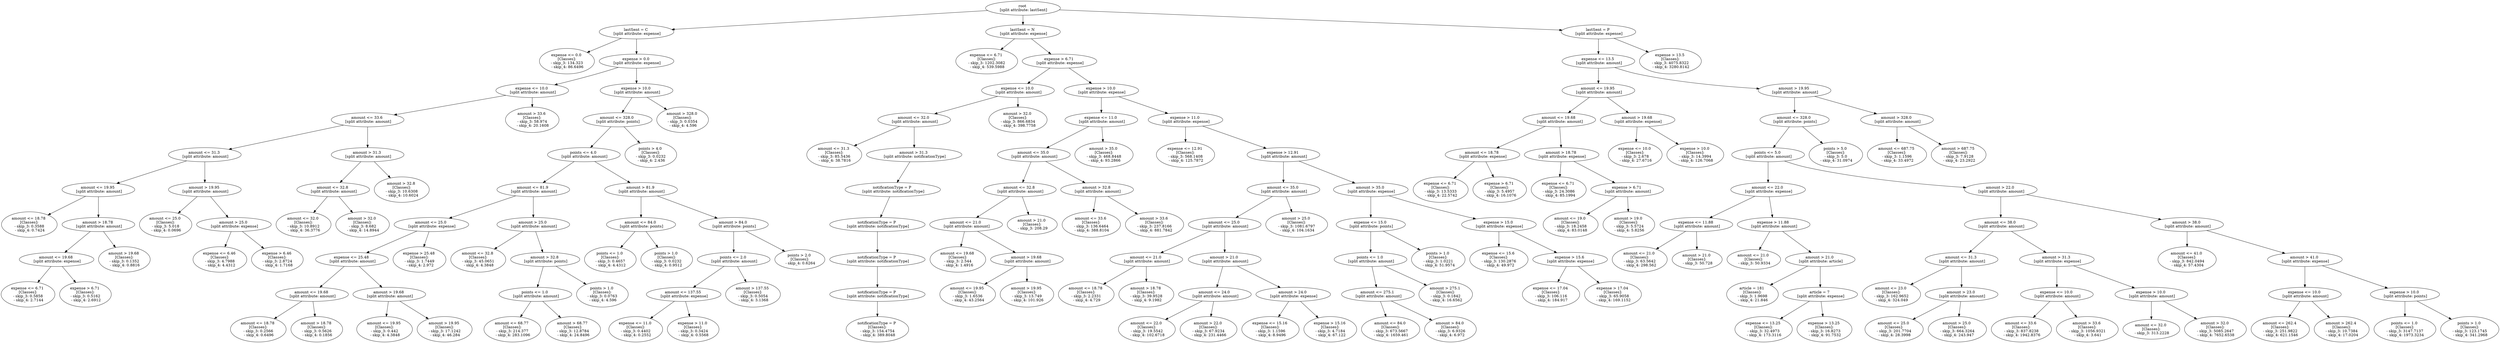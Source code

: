 // Road_Traffic_Fine_Management_Process-p_3-7
digraph "Road_Traffic_Fine_Management_Process-p_3-7" {
	"357db620-fc38-401d-b73a-53c3e7937dcf" [label="root 
 [split attribute: lastSent]"]
	"b7818ad6-c86f-4ec9-853e-c282360ce84b" [label="lastSent = C 
 [split attribute: expense]"]
	"357db620-fc38-401d-b73a-53c3e7937dcf" -> "b7818ad6-c86f-4ec9-853e-c282360ce84b"
	"a1d92dfc-eb7b-4ba2-a7a4-a1875d7f858f" [label="expense <= 0.0 
 [Classes]: 
 - skip_3: 134.323 
 - skip_4: 86.6496"]
	"b7818ad6-c86f-4ec9-853e-c282360ce84b" -> "a1d92dfc-eb7b-4ba2-a7a4-a1875d7f858f"
	"df5ddb67-1a3c-4581-9b39-efc656602d14" [label="expense > 0.0 
 [split attribute: expense]"]
	"b7818ad6-c86f-4ec9-853e-c282360ce84b" -> "df5ddb67-1a3c-4581-9b39-efc656602d14"
	"06ceb74e-a7c6-46c5-93d8-c6f63a5013a0" [label="expense <= 10.0 
 [split attribute: amount]"]
	"df5ddb67-1a3c-4581-9b39-efc656602d14" -> "06ceb74e-a7c6-46c5-93d8-c6f63a5013a0"
	"9363b866-470a-4b4e-9c05-b9d7af8120d1" [label="amount <= 33.6 
 [split attribute: amount]"]
	"06ceb74e-a7c6-46c5-93d8-c6f63a5013a0" -> "9363b866-470a-4b4e-9c05-b9d7af8120d1"
	"a37f8df0-bf3a-44bd-8879-d98a20b73a0d" [label="amount <= 31.3 
 [split attribute: amount]"]
	"9363b866-470a-4b4e-9c05-b9d7af8120d1" -> "a37f8df0-bf3a-44bd-8879-d98a20b73a0d"
	"737b20b0-ccc4-4efa-826a-e8305ccd3a8b" [label="amount <= 19.95 
 [split attribute: amount]"]
	"a37f8df0-bf3a-44bd-8879-d98a20b73a0d" -> "737b20b0-ccc4-4efa-826a-e8305ccd3a8b"
	"66922ed2-1176-4ae7-9aff-3cfedd5e39da" [label="amount <= 18.78 
 [Classes]: 
 - skip_3: 0.3588 
 - skip_4: 0.7424"]
	"737b20b0-ccc4-4efa-826a-e8305ccd3a8b" -> "66922ed2-1176-4ae7-9aff-3cfedd5e39da"
	"ccfa19ed-34c4-462e-9c13-d36b3575f14d" [label="amount > 18.78 
 [split attribute: amount]"]
	"737b20b0-ccc4-4efa-826a-e8305ccd3a8b" -> "ccfa19ed-34c4-462e-9c13-d36b3575f14d"
	"9f5faf35-a1a5-4fa7-b87a-e09ad81681db" [label="amount <= 19.68 
 [split attribute: expense]"]
	"ccfa19ed-34c4-462e-9c13-d36b3575f14d" -> "9f5faf35-a1a5-4fa7-b87a-e09ad81681db"
	"676d4252-bd4a-4712-8754-850a1e701d99" [label="expense <= 6.71 
 [Classes]: 
 - skip_3: 0.5858 
 - skip_4: 2.7144"]
	"9f5faf35-a1a5-4fa7-b87a-e09ad81681db" -> "676d4252-bd4a-4712-8754-850a1e701d99"
	"506b4f6d-1fdf-47d6-abf3-798dfcdec6dd" [label="expense > 6.71 
 [Classes]: 
 - skip_3: 0.5162 
 - skip_4: 2.6912"]
	"9f5faf35-a1a5-4fa7-b87a-e09ad81681db" -> "506b4f6d-1fdf-47d6-abf3-798dfcdec6dd"
	"7bab9bf1-a106-403d-9034-7865618cbb03" [label="amount > 19.68 
 [Classes]: 
 - skip_3: 0.1352 
 - skip_4: 0.8816"]
	"ccfa19ed-34c4-462e-9c13-d36b3575f14d" -> "7bab9bf1-a106-403d-9034-7865618cbb03"
	"e141b889-3771-4737-9855-2ebfabda81aa" [label="amount > 19.95 
 [split attribute: amount]"]
	"a37f8df0-bf3a-44bd-8879-d98a20b73a0d" -> "e141b889-3771-4737-9855-2ebfabda81aa"
	"bf557fc8-8d08-49d5-96a7-eb652a982062" [label="amount <= 25.0 
 [Classes]: 
 - skip_3: 5.018 
 - skip_4: 0.0696"]
	"e141b889-3771-4737-9855-2ebfabda81aa" -> "bf557fc8-8d08-49d5-96a7-eb652a982062"
	"6c1709d9-e1f7-469b-a06b-8c0a95107e41" [label="amount > 25.0 
 [split attribute: expense]"]
	"e141b889-3771-4737-9855-2ebfabda81aa" -> "6c1709d9-e1f7-469b-a06b-8c0a95107e41"
	"4d92b94c-53d1-4d01-a4a5-e04e88856821" [label="expense <= 6.46 
 [Classes]: 
 - skip_3: 4.7988 
 - skip_4: 4.4312"]
	"6c1709d9-e1f7-469b-a06b-8c0a95107e41" -> "4d92b94c-53d1-4d01-a4a5-e04e88856821"
	"5ddddadd-540f-404b-b6cf-069dcb8b36f2" [label="expense > 6.46 
 [Classes]: 
 - skip_3: 2.8724 
 - skip_4: 1.7168"]
	"6c1709d9-e1f7-469b-a06b-8c0a95107e41" -> "5ddddadd-540f-404b-b6cf-069dcb8b36f2"
	"dbb61502-c7de-408d-b13d-3c044ce2833d" [label="amount > 31.3 
 [split attribute: amount]"]
	"9363b866-470a-4b4e-9c05-b9d7af8120d1" -> "dbb61502-c7de-408d-b13d-3c044ce2833d"
	"8ec1058e-ebd2-49c7-94e9-a6fba3dd4745" [label="amount <= 32.8 
 [split attribute: amount]"]
	"dbb61502-c7de-408d-b13d-3c044ce2833d" -> "8ec1058e-ebd2-49c7-94e9-a6fba3dd4745"
	"d4977f55-7aac-49b3-910b-5c66b6d1614b" [label="amount <= 32.0 
 [Classes]: 
 - skip_3: 10.8912 
 - skip_4: 36.3776"]
	"8ec1058e-ebd2-49c7-94e9-a6fba3dd4745" -> "d4977f55-7aac-49b3-910b-5c66b6d1614b"
	"e84f34d3-f488-4190-8930-0d6138dcfdd7" [label="amount > 32.0 
 [Classes]: 
 - skip_3: 8.682 
 - skip_4: 14.8944"]
	"8ec1058e-ebd2-49c7-94e9-a6fba3dd4745" -> "e84f34d3-f488-4190-8930-0d6138dcfdd7"
	"6dc97480-b91d-4950-9776-2d1c8dab6e4c" [label="amount > 32.8 
 [Classes]: 
 - skip_3: 10.6308 
 - skip_4: 10.6024"]
	"dbb61502-c7de-408d-b13d-3c044ce2833d" -> "6dc97480-b91d-4950-9776-2d1c8dab6e4c"
	"20985756-0470-451d-8145-035f21ba5838" [label="amount > 33.6 
 [Classes]: 
 - skip_3: 58.974 
 - skip_4: 20.1608"]
	"06ceb74e-a7c6-46c5-93d8-c6f63a5013a0" -> "20985756-0470-451d-8145-035f21ba5838"
	"69791887-a488-481e-ab65-387dd58dc699" [label="expense > 10.0 
 [split attribute: amount]"]
	"df5ddb67-1a3c-4581-9b39-efc656602d14" -> "69791887-a488-481e-ab65-387dd58dc699"
	"c74d247e-f534-4202-9fbd-5a3f00bc7dcb" [label="amount <= 328.0 
 [split attribute: points]"]
	"69791887-a488-481e-ab65-387dd58dc699" -> "c74d247e-f534-4202-9fbd-5a3f00bc7dcb"
	"dcb102d5-0803-45cd-b143-6d21c274e135" [label="points <= 4.0 
 [split attribute: amount]"]
	"c74d247e-f534-4202-9fbd-5a3f00bc7dcb" -> "dcb102d5-0803-45cd-b143-6d21c274e135"
	"cc002e32-922c-49b4-8338-1b36067f585a" [label="amount <= 81.9 
 [split attribute: amount]"]
	"dcb102d5-0803-45cd-b143-6d21c274e135" -> "cc002e32-922c-49b4-8338-1b36067f585a"
	"e541afc2-5c3c-43ec-a5db-094ffe832e16" [label="amount <= 25.0 
 [split attribute: expense]"]
	"cc002e32-922c-49b4-8338-1b36067f585a" -> "e541afc2-5c3c-43ec-a5db-094ffe832e16"
	"10122ee2-e704-4856-8ecb-4856b5e83c44" [label="expense <= 25.48 
 [split attribute: amount]"]
	"e541afc2-5c3c-43ec-a5db-094ffe832e16" -> "10122ee2-e704-4856-8ecb-4856b5e83c44"
	"c5add3bf-e912-4b40-963e-0ee2e64a97e9" [label="amount <= 19.68 
 [split attribute: amount]"]
	"10122ee2-e704-4856-8ecb-4856b5e83c44" -> "c5add3bf-e912-4b40-963e-0ee2e64a97e9"
	"a065c199-1a6c-47f5-b7d8-9e2e818148fb" [label="amount <= 18.78 
 [Classes]: 
 - skip_3: 0.2566 
 - skip_4: 0.6496"]
	"c5add3bf-e912-4b40-963e-0ee2e64a97e9" -> "a065c199-1a6c-47f5-b7d8-9e2e818148fb"
	"f5d2cdce-d7b8-4838-a188-71f2f47163ea" [label="amount > 18.78 
 [Classes]: 
 - skip_3: 0.5626 
 - skip_4: 0.1856"]
	"c5add3bf-e912-4b40-963e-0ee2e64a97e9" -> "f5d2cdce-d7b8-4838-a188-71f2f47163ea"
	"3ce40bcd-e50b-48c5-ae26-0b2b5fe1027d" [label="amount > 19.68 
 [split attribute: amount]"]
	"10122ee2-e704-4856-8ecb-4856b5e83c44" -> "3ce40bcd-e50b-48c5-ae26-0b2b5fe1027d"
	"92fb0236-70d4-4c85-a7eb-1d07fb5baa1b" [label="amount <= 19.95 
 [Classes]: 
 - skip_3: 0.442 
 - skip_4: 4.3848"]
	"3ce40bcd-e50b-48c5-ae26-0b2b5fe1027d" -> "92fb0236-70d4-4c85-a7eb-1d07fb5baa1b"
	"70c301e0-f94f-44ae-a05e-af69c88bb4c4" [label="amount > 19.95 
 [Classes]: 
 - skip_3: 17.1242 
 - skip_4: 46.284"]
	"3ce40bcd-e50b-48c5-ae26-0b2b5fe1027d" -> "70c301e0-f94f-44ae-a05e-af69c88bb4c4"
	"363abedd-a247-4f1f-8754-0bcb8a386c2b" [label="expense > 25.48 
 [Classes]: 
 - skip_3: 1.7449 
 - skip_4: 2.972"]
	"e541afc2-5c3c-43ec-a5db-094ffe832e16" -> "363abedd-a247-4f1f-8754-0bcb8a386c2b"
	"244ad10f-4961-4409-88d6-5aa0b45b0f49" [label="amount > 25.0 
 [split attribute: amount]"]
	"cc002e32-922c-49b4-8338-1b36067f585a" -> "244ad10f-4961-4409-88d6-5aa0b45b0f49"
	"f4642fac-d57b-4520-9cd8-d613412dc46f" [label="amount <= 32.8 
 [Classes]: 
 - skip_3: 45.0651 
 - skip_4: 4.3848"]
	"244ad10f-4961-4409-88d6-5aa0b45b0f49" -> "f4642fac-d57b-4520-9cd8-d613412dc46f"
	"c2d5dfb1-bd92-4db6-bbc8-9a2cf14ef2c5" [label="amount > 32.8 
 [split attribute: points]"]
	"244ad10f-4961-4409-88d6-5aa0b45b0f49" -> "c2d5dfb1-bd92-4db6-bbc8-9a2cf14ef2c5"
	"e3c48111-6719-4844-bcfe-3e5e3e63d099" [label="points <= 1.0 
 [split attribute: amount]"]
	"c2d5dfb1-bd92-4db6-bbc8-9a2cf14ef2c5" -> "e3c48111-6719-4844-bcfe-3e5e3e63d099"
	"7b985daa-e33e-4c5f-9b62-b0ae136dd351" [label="amount <= 68.77 
 [Classes]: 
 - skip_3: 214.377 
 - skip_4: 283.1096"]
	"e3c48111-6719-4844-bcfe-3e5e3e63d099" -> "7b985daa-e33e-4c5f-9b62-b0ae136dd351"
	"a1ef40a3-84a7-4f01-b141-8c2c2411f080" [label="amount > 68.77 
 [Classes]: 
 - skip_3: 12.8784 
 - skip_4: 24.8496"]
	"e3c48111-6719-4844-bcfe-3e5e3e63d099" -> "a1ef40a3-84a7-4f01-b141-8c2c2411f080"
	"8d3c2608-6b4a-47cf-821e-71ea5123c8ec" [label="points > 1.0 
 [Classes]: 
 - skip_3: 0.0763 
 - skip_4: 4.596"]
	"c2d5dfb1-bd92-4db6-bbc8-9a2cf14ef2c5" -> "8d3c2608-6b4a-47cf-821e-71ea5123c8ec"
	"dc7e1f6d-a96f-4acb-923d-3645fcec85cd" [label="amount > 81.9 
 [split attribute: amount]"]
	"dcb102d5-0803-45cd-b143-6d21c274e135" -> "dc7e1f6d-a96f-4acb-923d-3645fcec85cd"
	"92f8d995-39c5-43a9-86bd-3025e61bdcd5" [label="amount <= 84.0 
 [split attribute: points]"]
	"dc7e1f6d-a96f-4acb-923d-3645fcec85cd" -> "92f8d995-39c5-43a9-86bd-3025e61bdcd5"
	"f825aed9-28d2-4c0f-83df-8735192d95c9" [label="points <= 1.0 
 [Classes]: 
 - skip_3: 0.4657 
 - skip_4: 4.4312"]
	"92f8d995-39c5-43a9-86bd-3025e61bdcd5" -> "f825aed9-28d2-4c0f-83df-8735192d95c9"
	"437c32b8-4554-4b14-93f2-4ec6a3affbfb" [label="points > 1.0 
 [Classes]: 
 - skip_3: 0.0232 
 - skip_4: 0.9512"]
	"92f8d995-39c5-43a9-86bd-3025e61bdcd5" -> "437c32b8-4554-4b14-93f2-4ec6a3affbfb"
	"24818c35-3e83-4ea4-8756-502268d9ae6c" [label="amount > 84.0 
 [split attribute: points]"]
	"dc7e1f6d-a96f-4acb-923d-3645fcec85cd" -> "24818c35-3e83-4ea4-8756-502268d9ae6c"
	"a12f99fc-35d9-40e6-8eaf-b745788f984d" [label="points <= 2.0 
 [split attribute: amount]"]
	"24818c35-3e83-4ea4-8756-502268d9ae6c" -> "a12f99fc-35d9-40e6-8eaf-b745788f984d"
	"87aac07b-c2e5-482f-a473-e1ffd898c6ad" [label="amount <= 137.55 
 [split attribute: expense]"]
	"a12f99fc-35d9-40e6-8eaf-b745788f984d" -> "87aac07b-c2e5-482f-a473-e1ffd898c6ad"
	"c9e87aa9-0236-4cb0-bd7e-2b58c146df83" [label="expense <= 11.0 
 [Classes]: 
 - skip_3: 0.4402 
 - skip_4: 0.2552"]
	"87aac07b-c2e5-482f-a473-e1ffd898c6ad" -> "c9e87aa9-0236-4cb0-bd7e-2b58c146df83"
	"c3d9c115-874f-462a-a9e8-c353e4d288f2" [label="expense > 11.0 
 [Classes]: 
 - skip_3: 0.3424 
 - skip_4: 0.5568"]
	"87aac07b-c2e5-482f-a473-e1ffd898c6ad" -> "c3d9c115-874f-462a-a9e8-c353e4d288f2"
	"74a9ffe2-f0e2-4443-b9a3-c77b6a62c319" [label="amount > 137.55 
 [Classes]: 
 - skip_3: 0.5054 
 - skip_4: 3.1368"]
	"a12f99fc-35d9-40e6-8eaf-b745788f984d" -> "74a9ffe2-f0e2-4443-b9a3-c77b6a62c319"
	"531e3278-ecd4-402d-a197-6e9e827eed6c" [label="points > 2.0 
 [Classes]: 
 - skip_4: 0.6264"]
	"24818c35-3e83-4ea4-8756-502268d9ae6c" -> "531e3278-ecd4-402d-a197-6e9e827eed6c"
	"8bfcc554-188b-4580-a41c-ba61bd9d266c" [label="points > 4.0 
 [Classes]: 
 - skip_3: 0.0232 
 - skip_4: 2.436"]
	"c74d247e-f534-4202-9fbd-5a3f00bc7dcb" -> "8bfcc554-188b-4580-a41c-ba61bd9d266c"
	"e59de948-471a-4020-a921-610282f20c89" [label="amount > 328.0 
 [Classes]: 
 - skip_3: 0.0354 
 - skip_4: 4.596"]
	"69791887-a488-481e-ab65-387dd58dc699" -> "e59de948-471a-4020-a921-610282f20c89"
	"527b57e0-1f80-45a6-b7b0-d70c2e57b711" [label="lastSent = N 
 [split attribute: expense]"]
	"357db620-fc38-401d-b73a-53c3e7937dcf" -> "527b57e0-1f80-45a6-b7b0-d70c2e57b711"
	"eff5df6e-ece2-486f-a128-0b30b839365d" [label="expense <= 6.71 
 [Classes]: 
 - skip_3: 1202.3082 
 - skip_4: 539.5988"]
	"527b57e0-1f80-45a6-b7b0-d70c2e57b711" -> "eff5df6e-ece2-486f-a128-0b30b839365d"
	"a7115988-57fb-4f62-b9fa-276f081eeaea" [label="expense > 6.71 
 [split attribute: expense]"]
	"527b57e0-1f80-45a6-b7b0-d70c2e57b711" -> "a7115988-57fb-4f62-b9fa-276f081eeaea"
	"6ed8d060-a7de-4bf6-9406-48068eb01ffb" [label="expense <= 10.0 
 [split attribute: amount]"]
	"a7115988-57fb-4f62-b9fa-276f081eeaea" -> "6ed8d060-a7de-4bf6-9406-48068eb01ffb"
	"3a9c7daf-e942-4ba5-8aa3-a4f0e907d20d" [label="amount <= 32.0 
 [split attribute: amount]"]
	"6ed8d060-a7de-4bf6-9406-48068eb01ffb" -> "3a9c7daf-e942-4ba5-8aa3-a4f0e907d20d"
	"e4523b4a-377b-4142-94af-e040f7602f2e" [label="amount <= 31.3 
 [Classes]: 
 - skip_3: 85.5436 
 - skip_4: 38.7816"]
	"3a9c7daf-e942-4ba5-8aa3-a4f0e907d20d" -> "e4523b4a-377b-4142-94af-e040f7602f2e"
	"89a2d906-aaa5-4da8-a433-608e352c80c7" [label="amount > 31.3 
 [split attribute: notificationType]"]
	"3a9c7daf-e942-4ba5-8aa3-a4f0e907d20d" -> "89a2d906-aaa5-4da8-a433-608e352c80c7"
	"6912766b-1bf4-4d05-8189-ffb234b1e644" [label="notificationType = P 
 [split attribute: notificationType]"]
	"89a2d906-aaa5-4da8-a433-608e352c80c7" -> "6912766b-1bf4-4d05-8189-ffb234b1e644"
	"e06d4d72-c1ee-4b92-8ed9-138927719bd9" [label="notificationType = P 
 [split attribute: notificationType]"]
	"6912766b-1bf4-4d05-8189-ffb234b1e644" -> "e06d4d72-c1ee-4b92-8ed9-138927719bd9"
	"a44a797c-e10d-401f-ba25-c4ccde9f6965" [label="notificationType = P 
 [split attribute: notificationType]"]
	"e06d4d72-c1ee-4b92-8ed9-138927719bd9" -> "a44a797c-e10d-401f-ba25-c4ccde9f6965"
	"edf4e0fa-2cc5-487d-add0-af8679257ca0" [label="notificationType = P 
 [split attribute: notificationType]"]
	"a44a797c-e10d-401f-ba25-c4ccde9f6965" -> "edf4e0fa-2cc5-487d-add0-af8679257ca0"
	"cac63ee3-9a47-47cb-87f3-f427a2a8150b" [label="notificationType = P 
 [Classes]: 
 - skip_3: 154.4754 
 - skip_4: 389.8048"]
	"edf4e0fa-2cc5-487d-add0-af8679257ca0" -> "cac63ee3-9a47-47cb-87f3-f427a2a8150b"
	"a25fe6b5-9966-4dae-a15f-820248f3dc1d" [label="amount > 32.0 
 [Classes]: 
 - skip_3: 866.6834 
 - skip_4: 398.7758"]
	"6ed8d060-a7de-4bf6-9406-48068eb01ffb" -> "a25fe6b5-9966-4dae-a15f-820248f3dc1d"
	"ab928694-f2ec-44d1-8f7d-00d652f12548" [label="expense > 10.0 
 [split attribute: expense]"]
	"a7115988-57fb-4f62-b9fa-276f081eeaea" -> "ab928694-f2ec-44d1-8f7d-00d652f12548"
	"62a3e74a-807f-4c03-8538-7144c1904fa7" [label="expense <= 11.0 
 [split attribute: amount]"]
	"ab928694-f2ec-44d1-8f7d-00d652f12548" -> "62a3e74a-807f-4c03-8538-7144c1904fa7"
	"86eba41a-9dbc-4fdb-81ec-45b094edfbe3" [label="amount <= 35.0 
 [split attribute: amount]"]
	"62a3e74a-807f-4c03-8538-7144c1904fa7" -> "86eba41a-9dbc-4fdb-81ec-45b094edfbe3"
	"27417b68-9987-428e-8fad-0ee66bd09802" [label="amount <= 32.8 
 [split attribute: amount]"]
	"86eba41a-9dbc-4fdb-81ec-45b094edfbe3" -> "27417b68-9987-428e-8fad-0ee66bd09802"
	"60e8eacf-ed47-47fe-bc22-373994346ca8" [label="amount <= 21.0 
 [split attribute: amount]"]
	"27417b68-9987-428e-8fad-0ee66bd09802" -> "60e8eacf-ed47-47fe-bc22-373994346ca8"
	"4291bcb2-1005-434b-bf1e-ce0a61c3d810" [label="amount <= 19.68 
 [Classes]: 
 - skip_3: 2.544 
 - skip_4: 1.4916"]
	"60e8eacf-ed47-47fe-bc22-373994346ca8" -> "4291bcb2-1005-434b-bf1e-ce0a61c3d810"
	"f5374b7f-874b-414c-9c54-fe86c928aa8e" [label="amount > 19.68 
 [split attribute: amount]"]
	"60e8eacf-ed47-47fe-bc22-373994346ca8" -> "f5374b7f-874b-414c-9c54-fe86c928aa8e"
	"30a7ae1b-32b0-4702-95c6-c9095ff85c5e" [label="amount <= 19.95 
 [Classes]: 
 - skip_3: 1.6536 
 - skip_4: 43.2564"]
	"f5374b7f-874b-414c-9c54-fe86c928aa8e" -> "30a7ae1b-32b0-4702-95c6-c9095ff85c5e"
	"16f88034-1b34-4e68-b0d0-a9d8e67038de" [label="amount > 19.95 
 [Classes]: 
 - skip_3: 13.749 
 - skip_4: 101.926"]
	"f5374b7f-874b-414c-9c54-fe86c928aa8e" -> "16f88034-1b34-4e68-b0d0-a9d8e67038de"
	"0be8a7db-1b95-4e78-b4ca-acb36c3018fa" [label="amount > 21.0 
 [Classes]: 
 - skip_3: 208.29"]
	"27417b68-9987-428e-8fad-0ee66bd09802" -> "0be8a7db-1b95-4e78-b4ca-acb36c3018fa"
	"b6fdda48-80cf-452a-80e3-ab1ba52e11b8" [label="amount > 32.8 
 [split attribute: amount]"]
	"86eba41a-9dbc-4fdb-81ec-45b094edfbe3" -> "b6fdda48-80cf-452a-80e3-ab1ba52e11b8"
	"258a57c8-3a39-43b5-93e2-b2b783d13464" [label="amount <= 33.6 
 [Classes]: 
 - skip_3: 136.6464 
 - skip_4: 388.8104"]
	"b6fdda48-80cf-452a-80e3-ab1ba52e11b8" -> "258a57c8-3a39-43b5-93e2-b2b783d13464"
	"8af85ea3-afe7-46de-b3fa-277975acf266" [label="amount > 33.6 
 [Classes]: 
 - skip_3: 237.8166 
 - skip_4: 881.7842"]
	"b6fdda48-80cf-452a-80e3-ab1ba52e11b8" -> "8af85ea3-afe7-46de-b3fa-277975acf266"
	"8809cc9e-8f65-435c-88f2-9d17444e3b80" [label="amount > 35.0 
 [Classes]: 
 - skip_3: 468.8448 
 - skip_4: 93.2866"]
	"62a3e74a-807f-4c03-8538-7144c1904fa7" -> "8809cc9e-8f65-435c-88f2-9d17444e3b80"
	"e6f19998-9d39-47a8-9c00-b4a53253de95" [label="expense > 11.0 
 [split attribute: expense]"]
	"ab928694-f2ec-44d1-8f7d-00d652f12548" -> "e6f19998-9d39-47a8-9c00-b4a53253de95"
	"3c6b81c9-5485-46d2-9dbe-0eb74c282dfe" [label="expense <= 12.91 
 [Classes]: 
 - skip_3: 568.1408 
 - skip_4: 125.7872"]
	"e6f19998-9d39-47a8-9c00-b4a53253de95" -> "3c6b81c9-5485-46d2-9dbe-0eb74c282dfe"
	"eb5d113e-14e1-4e16-b46e-85778a508c9d" [label="expense > 12.91 
 [split attribute: amount]"]
	"e6f19998-9d39-47a8-9c00-b4a53253de95" -> "eb5d113e-14e1-4e16-b46e-85778a508c9d"
	"bb9e06e0-84bc-46e9-999b-67d435e9e612" [label="amount <= 35.0 
 [split attribute: amount]"]
	"eb5d113e-14e1-4e16-b46e-85778a508c9d" -> "bb9e06e0-84bc-46e9-999b-67d435e9e612"
	"5c3414b4-25ea-4428-9e75-035d80a62f59" [label="amount <= 25.0 
 [split attribute: amount]"]
	"bb9e06e0-84bc-46e9-999b-67d435e9e612" -> "5c3414b4-25ea-4428-9e75-035d80a62f59"
	"0277a0f3-404c-4e44-be5d-65aed1df260f" [label="amount <= 21.0 
 [split attribute: amount]"]
	"5c3414b4-25ea-4428-9e75-035d80a62f59" -> "0277a0f3-404c-4e44-be5d-65aed1df260f"
	"30fcdaca-23d4-4d7f-a242-e66f58827179" [label="amount <= 18.78 
 [Classes]: 
 - skip_3: 2.2331 
 - skip_4: 4.729"]
	"0277a0f3-404c-4e44-be5d-65aed1df260f" -> "30fcdaca-23d4-4d7f-a242-e66f58827179"
	"a31553d9-3311-49f9-8380-d59e4e292640" [label="amount > 18.78 
 [Classes]: 
 - skip_3: 39.9528 
 - skip_4: 9.1982"]
	"0277a0f3-404c-4e44-be5d-65aed1df260f" -> "a31553d9-3311-49f9-8380-d59e4e292640"
	"a4a71e25-4648-478e-be7a-a50f819e789e" [label="amount > 21.0 
 [split attribute: amount]"]
	"5c3414b4-25ea-4428-9e75-035d80a62f59" -> "a4a71e25-4648-478e-be7a-a50f819e789e"
	"6af0d942-4d80-4fc2-9051-150cbf0ab903" [label="amount <= 24.0 
 [split attribute: amount]"]
	"a4a71e25-4648-478e-be7a-a50f819e789e" -> "6af0d942-4d80-4fc2-9051-150cbf0ab903"
	"888862a1-2ab6-412c-b252-20ae0201740e" [label="amount <= 22.0 
 [Classes]: 
 - skip_3: 19.5542 
 - skip_4: 102.6718"]
	"6af0d942-4d80-4fc2-9051-150cbf0ab903" -> "888862a1-2ab6-412c-b252-20ae0201740e"
	"78724784-2760-4052-873b-2da4702641f6" [label="amount > 22.0 
 [Classes]: 
 - skip_3: 67.9234 
 - skip_4: 231.4466"]
	"6af0d942-4d80-4fc2-9051-150cbf0ab903" -> "78724784-2760-4052-873b-2da4702641f6"
	"c0b73803-8089-404f-95f0-829a27da318b" [label="amount > 24.0 
 [split attribute: expense]"]
	"a4a71e25-4648-478e-be7a-a50f819e789e" -> "c0b73803-8089-404f-95f0-829a27da318b"
	"601953cb-7bbf-4e38-a1b6-76cb29eab339" [label="expense <= 15.16 
 [Classes]: 
 - skip_3: 1.1596 
 - skip_4: 8.9496"]
	"c0b73803-8089-404f-95f0-829a27da318b" -> "601953cb-7bbf-4e38-a1b6-76cb29eab339"
	"0b7861a9-9f72-4d1d-854b-59a4b60037e2" [label="expense > 15.16 
 [Classes]: 
 - skip_3: 4.7184 
 - skip_4: 67.122"]
	"c0b73803-8089-404f-95f0-829a27da318b" -> "0b7861a9-9f72-4d1d-854b-59a4b60037e2"
	"a357376b-7de8-4e89-894e-ca76ebe8162d" [label="amount > 25.0 
 [Classes]: 
 - skip_3: 1081.6797 
 - skip_4: 104.1634"]
	"bb9e06e0-84bc-46e9-999b-67d435e9e612" -> "a357376b-7de8-4e89-894e-ca76ebe8162d"
	"ee556fe3-ad42-43f5-9dc5-555076a57105" [label="amount > 35.0 
 [split attribute: expense]"]
	"eb5d113e-14e1-4e16-b46e-85778a508c9d" -> "ee556fe3-ad42-43f5-9dc5-555076a57105"
	"b0f4b443-533a-4e9e-8bd9-d8b01a5aa5b7" [label="expense <= 15.0 
 [split attribute: points]"]
	"ee556fe3-ad42-43f5-9dc5-555076a57105" -> "b0f4b443-533a-4e9e-8bd9-d8b01a5aa5b7"
	"998e5da4-9e65-4aa4-b291-94c873dd6dbe" [label="points <= 1.0 
 [split attribute: amount]"]
	"b0f4b443-533a-4e9e-8bd9-d8b01a5aa5b7" -> "998e5da4-9e65-4aa4-b291-94c873dd6dbe"
	"4b41b0d5-d029-447a-8750-8a864f2f0db4" [label="amount <= 275.1 
 [split attribute: amount]"]
	"998e5da4-9e65-4aa4-b291-94c873dd6dbe" -> "4b41b0d5-d029-447a-8750-8a864f2f0db4"
	"c6cda02f-c956-434f-9bef-3b17bbfa61f1" [label="amount <= 84.0 
 [Classes]: 
 - skip_3: 673.5667 
 - skip_4: 1659.461"]
	"4b41b0d5-d029-447a-8750-8a864f2f0db4" -> "c6cda02f-c956-434f-9bef-3b17bbfa61f1"
	"5421e099-755b-4ae7-81c6-29aea0c879d5" [label="amount > 84.0 
 [Classes]: 
 - skip_3: 6.9326 
 - skip_4: 6.972"]
	"4b41b0d5-d029-447a-8750-8a864f2f0db4" -> "5421e099-755b-4ae7-81c6-29aea0c879d5"
	"b7f8cb2f-e981-48ec-980e-f34f70b8e920" [label="amount > 275.1 
 [Classes]: 
 - skip_3: 0.1842 
 - skip_4: 16.6562"]
	"998e5da4-9e65-4aa4-b291-94c873dd6dbe" -> "b7f8cb2f-e981-48ec-980e-f34f70b8e920"
	"50f07e90-1437-462f-997b-64c0a50890d9" [label="points > 1.0 
 [Classes]: 
 - skip_3: 1.0221 
 - skip_4: 51.9574"]
	"b0f4b443-533a-4e9e-8bd9-d8b01a5aa5b7" -> "50f07e90-1437-462f-997b-64c0a50890d9"
	"05e7adbb-cb6d-4571-83ba-070fdd6c54ef" [label="expense > 15.0 
 [split attribute: expense]"]
	"ee556fe3-ad42-43f5-9dc5-555076a57105" -> "05e7adbb-cb6d-4571-83ba-070fdd6c54ef"
	"96e8be6d-ebae-49b8-87f3-ab3fe3fa7d11" [label="expense <= 15.6 
 [Classes]: 
 - skip_3: 130.2876 
 - skip_4: 49.972"]
	"05e7adbb-cb6d-4571-83ba-070fdd6c54ef" -> "96e8be6d-ebae-49b8-87f3-ab3fe3fa7d11"
	"396d9f54-b3b3-40d0-be59-4b848878366e" [label="expense > 15.6 
 [split attribute: expense]"]
	"05e7adbb-cb6d-4571-83ba-070fdd6c54ef" -> "396d9f54-b3b3-40d0-be59-4b848878366e"
	"8e1ec576-d94c-4aef-afc7-29406af21c4d" [label="expense <= 17.04 
 [Classes]: 
 - skip_3: 106.116 
 - skip_4: 184.917"]
	"396d9f54-b3b3-40d0-be59-4b848878366e" -> "8e1ec576-d94c-4aef-afc7-29406af21c4d"
	"e49e541d-fb69-46ae-bf7f-dc5c30c82790" [label="expense > 17.04 
 [Classes]: 
 - skip_3: 65.9058 
 - skip_4: 169.1152"]
	"396d9f54-b3b3-40d0-be59-4b848878366e" -> "e49e541d-fb69-46ae-bf7f-dc5c30c82790"
	"b330215a-74b7-4a95-ae38-b9b17df34205" [label="lastSent = P 
 [split attribute: expense]"]
	"357db620-fc38-401d-b73a-53c3e7937dcf" -> "b330215a-74b7-4a95-ae38-b9b17df34205"
	"c7123c80-13dc-4b18-a718-6e049b06440c" [label="expense <= 13.5 
 [split attribute: amount]"]
	"b330215a-74b7-4a95-ae38-b9b17df34205" -> "c7123c80-13dc-4b18-a718-6e049b06440c"
	"88bcc7a2-a3da-4c5d-b053-906cdbd4f09b" [label="amount <= 19.95 
 [split attribute: amount]"]
	"c7123c80-13dc-4b18-a718-6e049b06440c" -> "88bcc7a2-a3da-4c5d-b053-906cdbd4f09b"
	"2e3f595b-8afa-414f-9e86-18157326f66e" [label="amount <= 19.68 
 [split attribute: amount]"]
	"88bcc7a2-a3da-4c5d-b053-906cdbd4f09b" -> "2e3f595b-8afa-414f-9e86-18157326f66e"
	"cbb9e5f3-2c71-4830-878e-a11238a89c40" [label="amount <= 18.78 
 [split attribute: expense]"]
	"2e3f595b-8afa-414f-9e86-18157326f66e" -> "cbb9e5f3-2c71-4830-878e-a11238a89c40"
	"bd76796a-edc3-416d-b7f0-d7ac5a884dc3" [label="expense <= 6.71 
 [Classes]: 
 - skip_3: 13.5333 
 - skip_4: 22.5742"]
	"cbb9e5f3-2c71-4830-878e-a11238a89c40" -> "bd76796a-edc3-416d-b7f0-d7ac5a884dc3"
	"9a0b46f2-2d61-4a24-ab62-dafca1a8a4d9" [label="expense > 6.71 
 [Classes]: 
 - skip_3: 5.4957 
 - skip_4: 16.1076"]
	"cbb9e5f3-2c71-4830-878e-a11238a89c40" -> "9a0b46f2-2d61-4a24-ab62-dafca1a8a4d9"
	"33833f3f-b29d-477f-a1f9-a704805d4a04" [label="amount > 18.78 
 [split attribute: expense]"]
	"2e3f595b-8afa-414f-9e86-18157326f66e" -> "33833f3f-b29d-477f-a1f9-a704805d4a04"
	"d033a3fa-9654-483e-a158-1ec8fa93b730" [label="expense <= 6.71 
 [Classes]: 
 - skip_3: 24.3086 
 - skip_4: 85.1994"]
	"33833f3f-b29d-477f-a1f9-a704805d4a04" -> "d033a3fa-9654-483e-a158-1ec8fa93b730"
	"4fed50ba-6bea-4f18-a0ee-b260e35103e9" [label="expense > 6.71 
 [split attribute: amount]"]
	"33833f3f-b29d-477f-a1f9-a704805d4a04" -> "4fed50ba-6bea-4f18-a0ee-b260e35103e9"
	"42dc486c-a924-4f96-bfa0-1ec15728240a" [label="amount <= 19.0 
 [Classes]: 
 - skip_3: 18.2458 
 - skip_4: 83.0148"]
	"4fed50ba-6bea-4f18-a0ee-b260e35103e9" -> "42dc486c-a924-4f96-bfa0-1ec15728240a"
	"c46df035-93c2-423a-87e1-4721d8128d62" [label="amount > 19.0 
 [Classes]: 
 - skip_3: 5.5724 
 - skip_4: 5.8256"]
	"4fed50ba-6bea-4f18-a0ee-b260e35103e9" -> "c46df035-93c2-423a-87e1-4721d8128d62"
	"f3507829-0896-4838-8591-ca0373aa470b" [label="amount > 19.68 
 [split attribute: expense]"]
	"88bcc7a2-a3da-4c5d-b053-906cdbd4f09b" -> "f3507829-0896-4838-8591-ca0373aa470b"
	"eb09e433-3102-415d-9b9b-f76106456d67" [label="expense <= 10.0 
 [Classes]: 
 - skip_3: 2.678 
 - skip_4: 27.6716"]
	"f3507829-0896-4838-8591-ca0373aa470b" -> "eb09e433-3102-415d-9b9b-f76106456d67"
	"1ae41ea6-f3c4-4e7f-ad75-eb10746cc1eb" [label="expense > 10.0 
 [Classes]: 
 - skip_3: 14.3994 
 - skip_4: 126.7068"]
	"f3507829-0896-4838-8591-ca0373aa470b" -> "1ae41ea6-f3c4-4e7f-ad75-eb10746cc1eb"
	"436a0aa0-ac23-4eca-8ace-b628c274a573" [label="amount > 19.95 
 [split attribute: amount]"]
	"c7123c80-13dc-4b18-a718-6e049b06440c" -> "436a0aa0-ac23-4eca-8ace-b628c274a573"
	"40dc3da4-4461-4230-b5ba-ed0525425109" [label="amount <= 328.0 
 [split attribute: points]"]
	"436a0aa0-ac23-4eca-8ace-b628c274a573" -> "40dc3da4-4461-4230-b5ba-ed0525425109"
	"5fc74542-8b63-473c-a405-bbcc0a9d5d27" [label="points <= 5.0 
 [split attribute: amount]"]
	"40dc3da4-4461-4230-b5ba-ed0525425109" -> "5fc74542-8b63-473c-a405-bbcc0a9d5d27"
	"bc27e129-62e1-497b-8216-21c80b1faa3a" [label="amount <= 22.0 
 [split attribute: expense]"]
	"5fc74542-8b63-473c-a405-bbcc0a9d5d27" -> "bc27e129-62e1-497b-8216-21c80b1faa3a"
	"7a6b5a3e-88cc-4e82-b4dc-30a8cf4127a5" [label="expense <= 11.88 
 [split attribute: amount]"]
	"bc27e129-62e1-497b-8216-21c80b1faa3a" -> "7a6b5a3e-88cc-4e82-b4dc-30a8cf4127a5"
	"bcd74c95-96a6-497e-a892-8caaf5e9b0d3" [label="amount <= 21.0 
 [Classes]: 
 - skip_3: 63.5642 
 - skip_4: 298.562"]
	"7a6b5a3e-88cc-4e82-b4dc-30a8cf4127a5" -> "bcd74c95-96a6-497e-a892-8caaf5e9b0d3"
	"aa3dc397-3c8f-43cc-8113-745d4821719a" [label="amount > 21.0 
 [Classes]: 
 - skip_3: 50.728"]
	"7a6b5a3e-88cc-4e82-b4dc-30a8cf4127a5" -> "aa3dc397-3c8f-43cc-8113-745d4821719a"
	"bc3177b5-2ef6-431c-b590-c39b688f7dbf" [label="expense > 11.88 
 [split attribute: amount]"]
	"bc27e129-62e1-497b-8216-21c80b1faa3a" -> "bc3177b5-2ef6-431c-b590-c39b688f7dbf"
	"811fd11b-a388-491c-8997-8d81c7a1cf2d" [label="amount <= 21.0 
 [Classes]: 
 - skip_3: 50.9334"]
	"bc3177b5-2ef6-431c-b590-c39b688f7dbf" -> "811fd11b-a388-491c-8997-8d81c7a1cf2d"
	"fd1dfc78-4dd1-4c41-b169-a21a759b8f2c" [label="amount > 21.0 
 [split attribute: article]"]
	"bc3177b5-2ef6-431c-b590-c39b688f7dbf" -> "fd1dfc78-4dd1-4c41-b169-a21a759b8f2c"
	"a367f6db-a065-4594-bb0d-b5a0d28e0d5a" [label="article = 181 
 [Classes]: 
 - skip_3: 1.9698 
 - skip_4: 21.846"]
	"fd1dfc78-4dd1-4c41-b169-a21a759b8f2c" -> "a367f6db-a065-4594-bb0d-b5a0d28e0d5a"
	"9b5428eb-cae6-4a2f-8169-45b76aaca16b" [label="article = 7 
 [split attribute: expense]"]
	"fd1dfc78-4dd1-4c41-b169-a21a759b8f2c" -> "9b5428eb-cae6-4a2f-8169-45b76aaca16b"
	"edf41f94-44af-4d14-9de4-eb146c8de625" [label="expense <= 13.25 
 [Classes]: 
 - skip_3: 32.4973 
 - skip_4: 173.3116"]
	"9b5428eb-cae6-4a2f-8169-45b76aaca16b" -> "edf41f94-44af-4d14-9de4-eb146c8de625"
	"438293eb-6e8b-4e80-8b42-e088d8c97778" [label="expense > 13.25 
 [Classes]: 
 - skip_3: 16.8273 
 - skip_4: 91.7532"]
	"9b5428eb-cae6-4a2f-8169-45b76aaca16b" -> "438293eb-6e8b-4e80-8b42-e088d8c97778"
	"79a6f194-4a67-4295-87ca-f949a9560706" [label="amount > 22.0 
 [split attribute: amount]"]
	"5fc74542-8b63-473c-a405-bbcc0a9d5d27" -> "79a6f194-4a67-4295-87ca-f949a9560706"
	"6636673b-fe0d-49f1-9467-90818eda30e8" [label="amount <= 38.0 
 [split attribute: amount]"]
	"79a6f194-4a67-4295-87ca-f949a9560706" -> "6636673b-fe0d-49f1-9467-90818eda30e8"
	"76b85f0f-5d17-4e90-9453-f875ec14e2b0" [label="amount <= 31.3 
 [split attribute: amount]"]
	"6636673b-fe0d-49f1-9467-90818eda30e8" -> "76b85f0f-5d17-4e90-9453-f875ec14e2b0"
	"06889c58-da45-4aa7-bb79-7463cb609f36" [label="amount <= 23.0 
 [Classes]: 
 - skip_3: 162.9652 
 - skip_4: 324.049"]
	"76b85f0f-5d17-4e90-9453-f875ec14e2b0" -> "06889c58-da45-4aa7-bb79-7463cb609f36"
	"080f4520-1995-4ef8-96e8-59a9a18575a0" [label="amount > 23.0 
 [split attribute: amount]"]
	"76b85f0f-5d17-4e90-9453-f875ec14e2b0" -> "080f4520-1995-4ef8-96e8-59a9a18575a0"
	"3c61b331-801c-4281-b64a-cbea8ddbfdb7" [label="amount <= 25.0 
 [Classes]: 
 - skip_3: 201.7704 
 - skip_4: 28.3998"]
	"080f4520-1995-4ef8-96e8-59a9a18575a0" -> "3c61b331-801c-4281-b64a-cbea8ddbfdb7"
	"df8a007c-e716-4d9d-825a-d4b5ad024f73" [label="amount > 25.0 
 [Classes]: 
 - skip_3: 664.3264 
 - skip_4: 243.947"]
	"080f4520-1995-4ef8-96e8-59a9a18575a0" -> "df8a007c-e716-4d9d-825a-d4b5ad024f73"
	"8767f062-61f1-4518-8ce5-2262adccadf8" [label="amount > 31.3 
 [split attribute: expense]"]
	"6636673b-fe0d-49f1-9467-90818eda30e8" -> "8767f062-61f1-4518-8ce5-2262adccadf8"
	"00e0595e-e331-401b-8f9a-f8041fd1dee3" [label="expense <= 10.0 
 [split attribute: amount]"]
	"8767f062-61f1-4518-8ce5-2262adccadf8" -> "00e0595e-e331-401b-8f9a-f8041fd1dee3"
	"5347b5d0-24d0-439f-b45d-82859baa7364" [label="amount <= 33.6 
 [Classes]: 
 - skip_3: 837.8238 
 - skip_4: 1942.8376"]
	"00e0595e-e331-401b-8f9a-f8041fd1dee3" -> "5347b5d0-24d0-439f-b45d-82859baa7364"
	"27b53c0b-11cf-42ad-9b31-d26519d8a8da" [label="amount > 33.6 
 [Classes]: 
 - skip_3: 1056.9321 
 - skip_4: 3.641"]
	"00e0595e-e331-401b-8f9a-f8041fd1dee3" -> "27b53c0b-11cf-42ad-9b31-d26519d8a8da"
	"84fe269b-1899-46ec-b406-08399735ab08" [label="expense > 10.0 
 [split attribute: amount]"]
	"8767f062-61f1-4518-8ce5-2262adccadf8" -> "84fe269b-1899-46ec-b406-08399735ab08"
	"a5b855a8-8089-45e4-a300-81d7656d3947" [label="amount <= 32.0 
 [Classes]: 
 - skip_3: 313.2228"]
	"84fe269b-1899-46ec-b406-08399735ab08" -> "a5b855a8-8089-45e4-a300-81d7656d3947"
	"b8923120-b661-47df-a56c-3b52b1e5650f" [label="amount > 32.0 
 [Classes]: 
 - skip_3: 5085.2647 
 - skip_4: 7652.6538"]
	"84fe269b-1899-46ec-b406-08399735ab08" -> "b8923120-b661-47df-a56c-3b52b1e5650f"
	"ba05c473-9c56-40db-a640-2585fea99210" [label="amount > 38.0 
 [split attribute: amount]"]
	"79a6f194-4a67-4295-87ca-f949a9560706" -> "ba05c473-9c56-40db-a640-2585fea99210"
	"22daf318-d25b-45d4-903d-3a09646da873" [label="amount <= 41.0 
 [Classes]: 
 - skip_3: 842.0494 
 - skip_4: 57.4304"]
	"ba05c473-9c56-40db-a640-2585fea99210" -> "22daf318-d25b-45d4-903d-3a09646da873"
	"6ece13e4-b321-4b67-8a4a-a7ceb87c8659" [label="amount > 41.0 
 [split attribute: expense]"]
	"ba05c473-9c56-40db-a640-2585fea99210" -> "6ece13e4-b321-4b67-8a4a-a7ceb87c8659"
	"a707fbf6-9bc1-495e-bb5b-733c27cfad9b" [label="expense <= 10.0 
 [split attribute: amount]"]
	"6ece13e4-b321-4b67-8a4a-a7ceb87c8659" -> "a707fbf6-9bc1-495e-bb5b-733c27cfad9b"
	"9ee0fcbf-52c0-4b76-8199-ba7d1336944f" [label="amount <= 262.4 
 [Classes]: 
 - skip_3: 251.9822 
 - skip_4: 621.1546"]
	"a707fbf6-9bc1-495e-bb5b-733c27cfad9b" -> "9ee0fcbf-52c0-4b76-8199-ba7d1336944f"
	"a914a3cc-be4b-480d-ba20-a8919de3c856" [label="amount > 262.4 
 [Classes]: 
 - skip_3: 10.7384 
 - skip_4: 17.0204"]
	"a707fbf6-9bc1-495e-bb5b-733c27cfad9b" -> "a914a3cc-be4b-480d-ba20-a8919de3c856"
	"187c3d62-1d51-4048-be79-62b309218839" [label="expense > 10.0 
 [split attribute: points]"]
	"6ece13e4-b321-4b67-8a4a-a7ceb87c8659" -> "187c3d62-1d51-4048-be79-62b309218839"
	"371c3238-be2b-4181-b500-4a409c7b7378" [label="points <= 1.0 
 [Classes]: 
 - skip_3: 3147.7137 
 - skip_4: 1973.3234"]
	"187c3d62-1d51-4048-be79-62b309218839" -> "371c3238-be2b-4181-b500-4a409c7b7378"
	"c6bfebbe-e999-4c6c-a6db-da2b22ae0343" [label="points > 1.0 
 [Classes]: 
 - skip_3: 123.1745 
 - skip_4: 341.2968"]
	"187c3d62-1d51-4048-be79-62b309218839" -> "c6bfebbe-e999-4c6c-a6db-da2b22ae0343"
	"03db2c47-aadf-464c-8a3f-72aa998178c4" [label="points > 5.0 
 [Classes]: 
 - skip_3: 5.0 
 - skip_4: 31.0974"]
	"40dc3da4-4461-4230-b5ba-ed0525425109" -> "03db2c47-aadf-464c-8a3f-72aa998178c4"
	"dffc5088-4c0b-467c-84f2-f6dd21b3d2f8" [label="amount > 328.0 
 [split attribute: amount]"]
	"436a0aa0-ac23-4eca-8ace-b628c274a573" -> "dffc5088-4c0b-467c-84f2-f6dd21b3d2f8"
	"7d9b02e9-e965-425e-8251-58aa7405c16c" [label="amount <= 687.75 
 [Classes]: 
 - skip_3: 1.1596 
 - skip_4: 33.4972"]
	"dffc5088-4c0b-467c-84f2-f6dd21b3d2f8" -> "7d9b02e9-e965-425e-8251-58aa7405c16c"
	"708f68ed-2988-4918-9502-44967292c3c6" [label="amount > 687.75 
 [Classes]: 
 - skip_3: 7.9128 
 - skip_4: 23.2922"]
	"dffc5088-4c0b-467c-84f2-f6dd21b3d2f8" -> "708f68ed-2988-4918-9502-44967292c3c6"
	"9fe214b0-9907-4ea2-9816-18447f27df8f" [label="expense > 13.5 
 [Classes]: 
 - skip_3: 4075.8322 
 - skip_4: 3280.8142"]
	"b330215a-74b7-4a95-ae38-b9b17df34205" -> "9fe214b0-9907-4ea2-9816-18447f27df8f"
}
